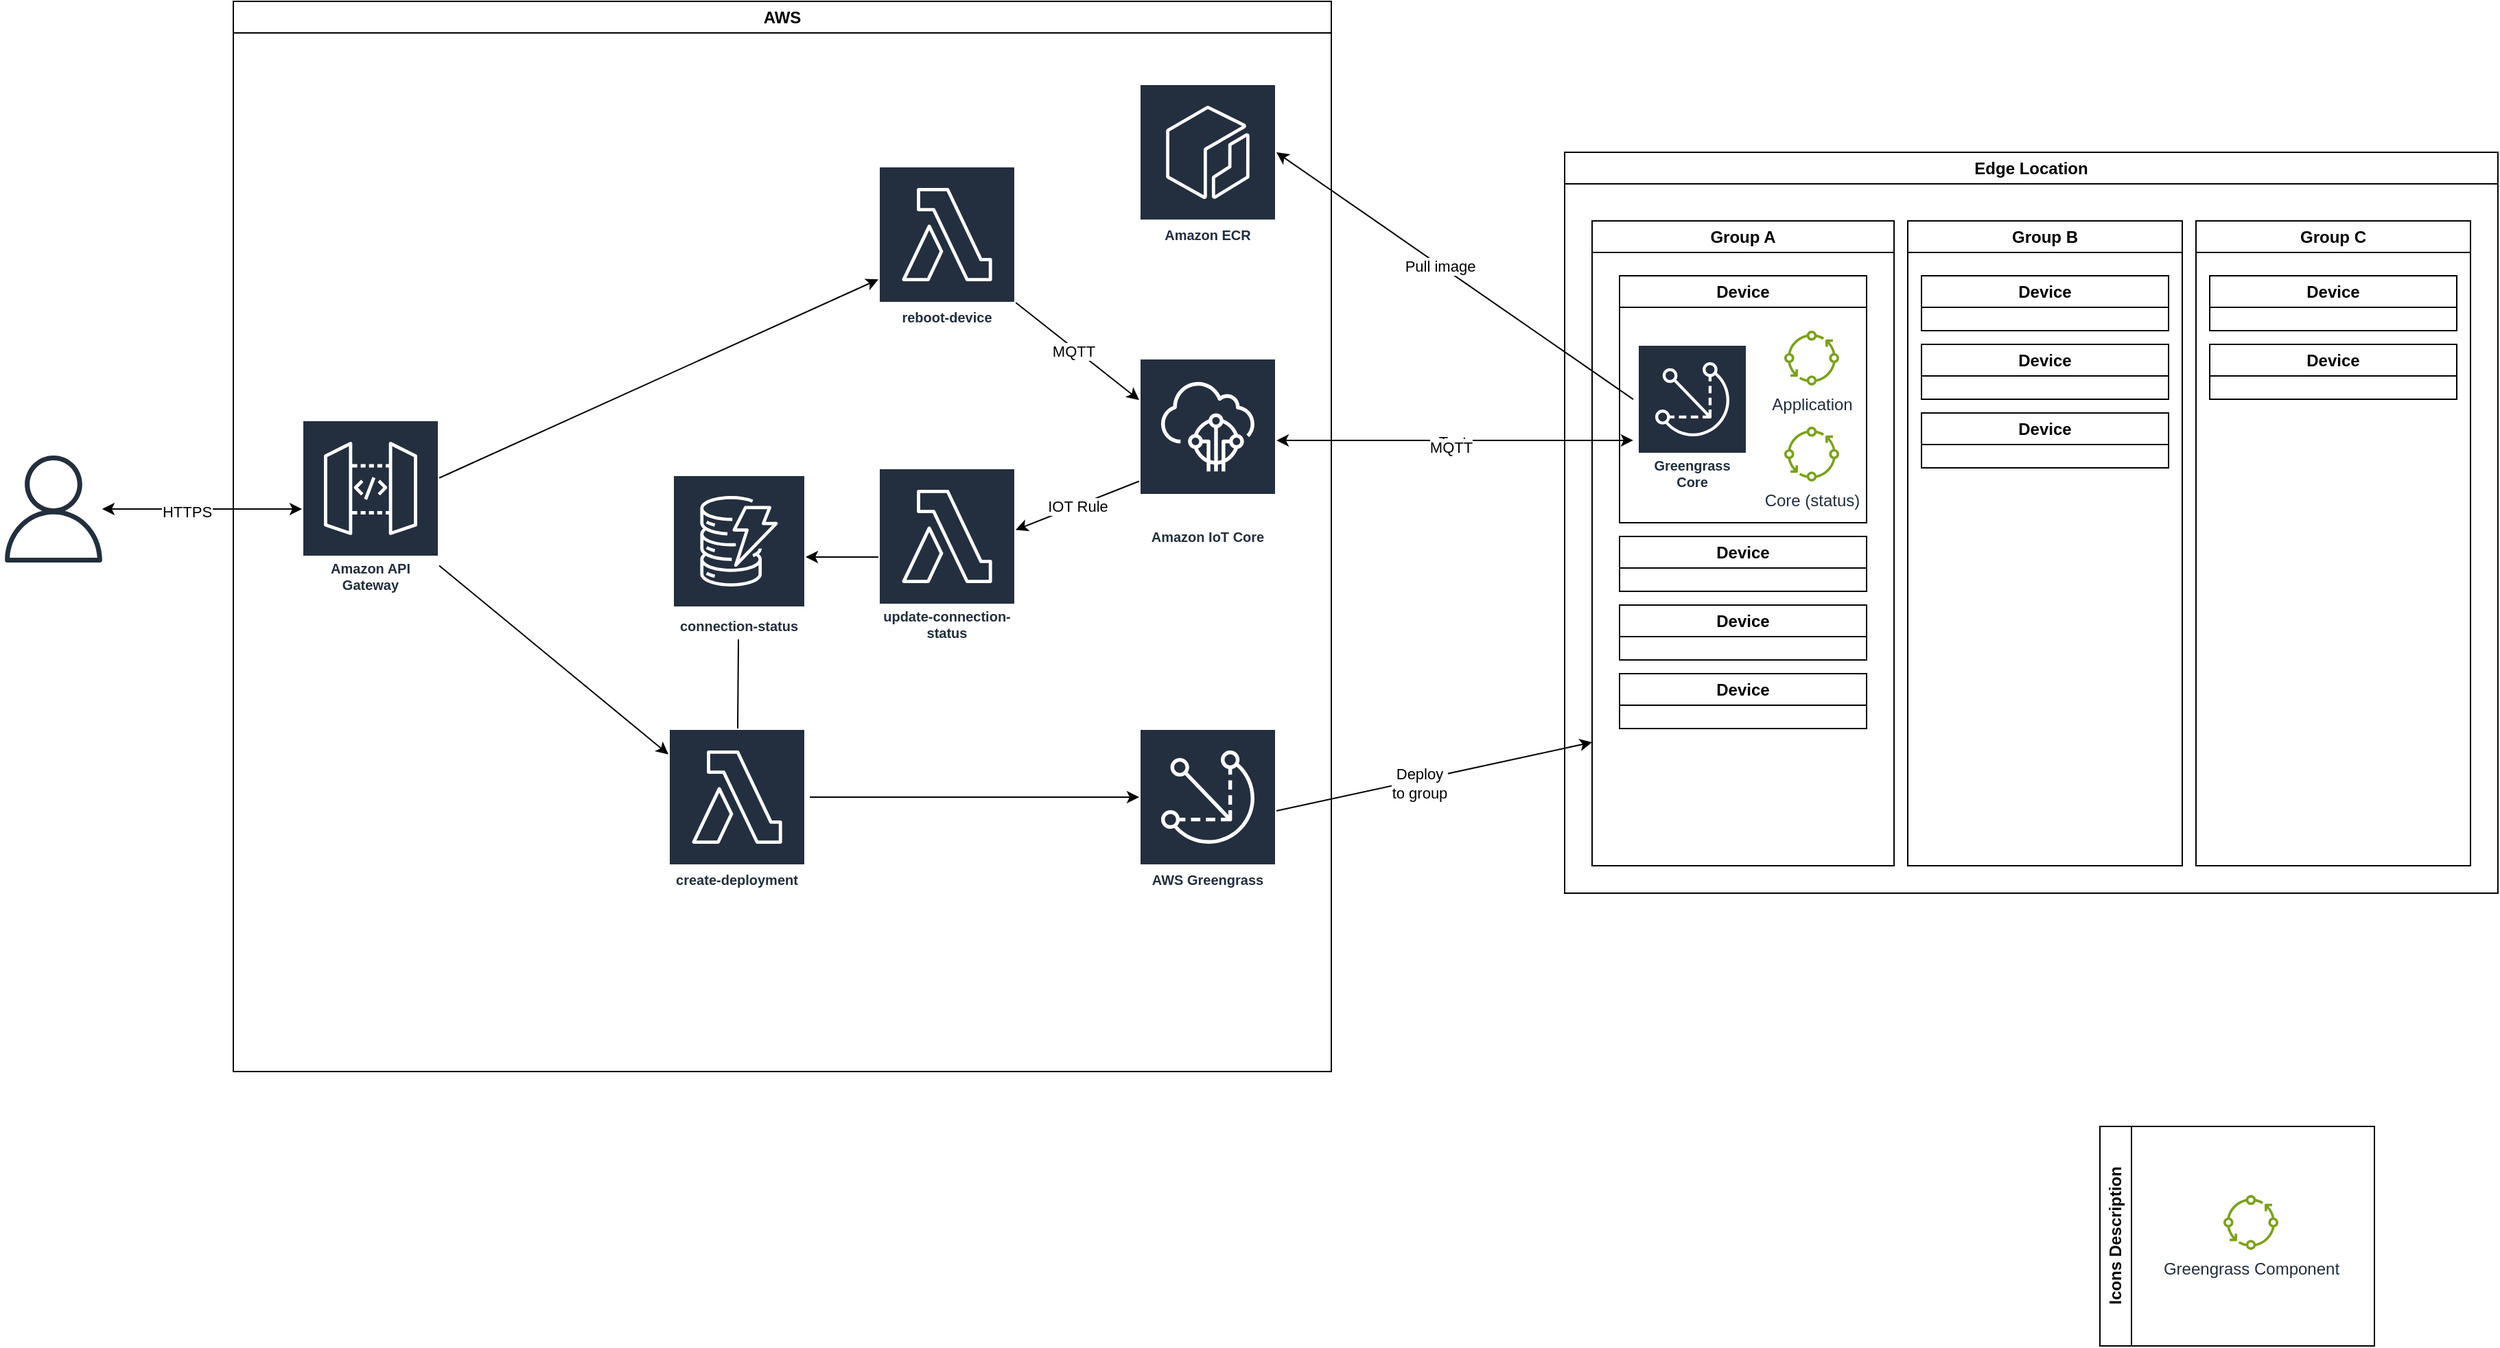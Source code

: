 <mxfile version="28.2.3">
  <diagram name="Side-1" id="4aOrvDR574CowG43dqmp">
    <mxGraphModel dx="2548" dy="1306" grid="1" gridSize="10" guides="1" tooltips="1" connect="1" arrows="1" fold="1" page="1" pageScale="1" pageWidth="827" pageHeight="1169" math="0" shadow="0">
      <root>
        <mxCell id="0" />
        <mxCell id="1" parent="0" />
        <mxCell id="MZCAMiVsQpiAYw7-ONOL-2" value="&lt;div&gt;AWS&lt;/div&gt;" style="swimlane;whiteSpace=wrap;html=1;" parent="1" vertex="1">
          <mxGeometry x="-580" y="40" width="800" height="780" as="geometry" />
        </mxCell>
        <mxCell id="plPRpTzKilKp2DHKRotJ-16" style="edgeStyle=none;rounded=0;orthogonalLoop=1;jettySize=auto;html=1;" edge="1" parent="MZCAMiVsQpiAYw7-ONOL-2" source="MZCAMiVsQpiAYw7-ONOL-10" target="MZCAMiVsQpiAYw7-ONOL-21">
          <mxGeometry relative="1" as="geometry" />
        </mxCell>
        <mxCell id="MZCAMiVsQpiAYw7-ONOL-10" value="Amazon API Gateway" style="sketch=0;outlineConnect=0;fontColor=#232F3E;gradientColor=none;strokeColor=#ffffff;fillColor=#232F3E;dashed=0;verticalLabelPosition=middle;verticalAlign=bottom;align=center;html=1;whiteSpace=wrap;fontSize=10;fontStyle=1;spacing=3;shape=mxgraph.aws4.productIcon;prIcon=mxgraph.aws4.api_gateway;" parent="MZCAMiVsQpiAYw7-ONOL-2" vertex="1">
          <mxGeometry x="50" y="305" width="100" height="130" as="geometry" />
        </mxCell>
        <mxCell id="MZCAMiVsQpiAYw7-ONOL-14" value="AWS Greengrass" style="sketch=0;outlineConnect=0;fontColor=#232F3E;gradientColor=none;strokeColor=#ffffff;fillColor=#232F3E;dashed=0;verticalLabelPosition=middle;verticalAlign=bottom;align=center;html=1;whiteSpace=wrap;fontSize=10;fontStyle=1;spacing=3;shape=mxgraph.aws4.productIcon;prIcon=mxgraph.aws4.greengrass;" parent="MZCAMiVsQpiAYw7-ONOL-2" vertex="1">
          <mxGeometry x="660" y="530" width="100" height="120" as="geometry" />
        </mxCell>
        <mxCell id="plPRpTzKilKp2DHKRotJ-4" value="" style="edgeStyle=orthogonalEdgeStyle;rounded=0;orthogonalLoop=1;jettySize=auto;html=1;" edge="1" parent="MZCAMiVsQpiAYw7-ONOL-2">
          <mxGeometry relative="1" as="geometry">
            <mxPoint x="420" y="580" as="sourcePoint" />
            <mxPoint x="660.0" y="580" as="targetPoint" />
          </mxGeometry>
        </mxCell>
        <mxCell id="MZCAMiVsQpiAYw7-ONOL-15" value="&lt;div&gt;create-deployment&lt;/div&gt;" style="sketch=0;outlineConnect=0;fontColor=#232F3E;gradientColor=none;strokeColor=#ffffff;fillColor=#232F3E;dashed=0;verticalLabelPosition=middle;verticalAlign=bottom;align=center;html=1;whiteSpace=wrap;fontSize=10;fontStyle=1;spacing=3;shape=mxgraph.aws4.productIcon;prIcon=mxgraph.aws4.lambda;" parent="MZCAMiVsQpiAYw7-ONOL-2" vertex="1">
          <mxGeometry x="317" y="530" width="100" height="120" as="geometry" />
        </mxCell>
        <mxCell id="plPRpTzKilKp2DHKRotJ-17" style="edgeStyle=none;rounded=0;orthogonalLoop=1;jettySize=auto;html=1;" edge="1" parent="MZCAMiVsQpiAYw7-ONOL-2" source="MZCAMiVsQpiAYw7-ONOL-21" target="MZCAMiVsQpiAYw7-ONOL-13">
          <mxGeometry relative="1" as="geometry" />
        </mxCell>
        <mxCell id="plPRpTzKilKp2DHKRotJ-18" value="MQTT" style="edgeLabel;html=1;align=center;verticalAlign=middle;resizable=0;points=[];" vertex="1" connectable="0" parent="plPRpTzKilKp2DHKRotJ-17">
          <mxGeometry x="-0.039" y="-2" relative="1" as="geometry">
            <mxPoint as="offset" />
          </mxGeometry>
        </mxCell>
        <mxCell id="MZCAMiVsQpiAYw7-ONOL-21" value="reboot-device" style="sketch=0;outlineConnect=0;fontColor=#232F3E;gradientColor=none;strokeColor=#ffffff;fillColor=#232F3E;dashed=0;verticalLabelPosition=middle;verticalAlign=bottom;align=center;html=1;whiteSpace=wrap;fontSize=10;fontStyle=1;spacing=3;shape=mxgraph.aws4.productIcon;prIcon=mxgraph.aws4.lambda;" parent="MZCAMiVsQpiAYw7-ONOL-2" vertex="1">
          <mxGeometry x="470" y="120" width="100" height="120" as="geometry" />
        </mxCell>
        <mxCell id="MZCAMiVsQpiAYw7-ONOL-16" value="connection-status" style="sketch=0;outlineConnect=0;fontColor=#232F3E;gradientColor=none;strokeColor=#ffffff;fillColor=#232F3E;dashed=0;verticalLabelPosition=middle;verticalAlign=bottom;align=center;html=1;whiteSpace=wrap;fontSize=10;fontStyle=1;spacing=3;shape=mxgraph.aws4.productIcon;prIcon=mxgraph.aws4.dynamodb;" parent="MZCAMiVsQpiAYw7-ONOL-2" vertex="1">
          <mxGeometry x="320" y="345" width="97" height="120" as="geometry" />
        </mxCell>
        <mxCell id="MZCAMiVsQpiAYw7-ONOL-46" value="Amazon ECR" style="sketch=0;outlineConnect=0;fontColor=#232F3E;gradientColor=none;strokeColor=#ffffff;fillColor=#232F3E;dashed=0;verticalLabelPosition=middle;verticalAlign=bottom;align=center;html=1;whiteSpace=wrap;fontSize=10;fontStyle=1;spacing=3;shape=mxgraph.aws4.productIcon;prIcon=mxgraph.aws4.ecr;" parent="MZCAMiVsQpiAYw7-ONOL-2" vertex="1">
          <mxGeometry x="660" y="60" width="100" height="120" as="geometry" />
        </mxCell>
        <mxCell id="plPRpTzKilKp2DHKRotJ-9" value="" style="edgeStyle=none;rounded=0;orthogonalLoop=1;jettySize=auto;html=1;" edge="1" parent="MZCAMiVsQpiAYw7-ONOL-2" source="MZCAMiVsQpiAYw7-ONOL-13" target="plPRpTzKilKp2DHKRotJ-8">
          <mxGeometry relative="1" as="geometry" />
        </mxCell>
        <mxCell id="plPRpTzKilKp2DHKRotJ-10" value="Text" style="edgeLabel;html=1;align=center;verticalAlign=middle;resizable=0;points=[];" vertex="1" connectable="0" parent="plPRpTzKilKp2DHKRotJ-9">
          <mxGeometry x="-0.007" y="-1" relative="1" as="geometry">
            <mxPoint as="offset" />
          </mxGeometry>
        </mxCell>
        <mxCell id="plPRpTzKilKp2DHKRotJ-11" value="IOT Rule" style="edgeLabel;html=1;align=center;verticalAlign=middle;resizable=0;points=[];" vertex="1" connectable="0" parent="plPRpTzKilKp2DHKRotJ-9">
          <mxGeometry x="0.009" relative="1" as="geometry">
            <mxPoint as="offset" />
          </mxGeometry>
        </mxCell>
        <mxCell id="MZCAMiVsQpiAYw7-ONOL-13" value="Amazon IoT Core" style="sketch=0;outlineConnect=0;fontColor=#232F3E;gradientColor=none;strokeColor=#ffffff;fillColor=#232F3E;dashed=0;verticalLabelPosition=middle;verticalAlign=bottom;align=center;html=1;whiteSpace=wrap;fontSize=10;fontStyle=1;spacing=3;shape=mxgraph.aws4.productIcon;prIcon=mxgraph.aws4.iot_core;" parent="MZCAMiVsQpiAYw7-ONOL-2" vertex="1">
          <mxGeometry x="660" y="260" width="100" height="140" as="geometry" />
        </mxCell>
        <mxCell id="plPRpTzKilKp2DHKRotJ-12" value="" style="edgeStyle=none;rounded=0;orthogonalLoop=1;jettySize=auto;html=1;" edge="1" parent="MZCAMiVsQpiAYw7-ONOL-2" source="plPRpTzKilKp2DHKRotJ-8" target="MZCAMiVsQpiAYw7-ONOL-16">
          <mxGeometry relative="1" as="geometry" />
        </mxCell>
        <mxCell id="plPRpTzKilKp2DHKRotJ-8" value="update-connection-status" style="sketch=0;outlineConnect=0;fontColor=#232F3E;gradientColor=none;strokeColor=#ffffff;fillColor=#232F3E;dashed=0;verticalLabelPosition=middle;verticalAlign=bottom;align=center;html=1;whiteSpace=wrap;fontSize=10;fontStyle=1;spacing=3;shape=mxgraph.aws4.productIcon;prIcon=mxgraph.aws4.lambda;" vertex="1" parent="MZCAMiVsQpiAYw7-ONOL-2">
          <mxGeometry x="470" y="340" width="100" height="130" as="geometry" />
        </mxCell>
        <mxCell id="plPRpTzKilKp2DHKRotJ-14" value="" style="endArrow=classic;html=1;rounded=0;" edge="1" parent="MZCAMiVsQpiAYw7-ONOL-2" source="MZCAMiVsQpiAYw7-ONOL-10" target="MZCAMiVsQpiAYw7-ONOL-15">
          <mxGeometry width="50" height="50" relative="1" as="geometry">
            <mxPoint x="82" y="370" as="sourcePoint" />
            <mxPoint x="252" y="555" as="targetPoint" />
          </mxGeometry>
        </mxCell>
        <mxCell id="plPRpTzKilKp2DHKRotJ-19" value="" style="endArrow=none;html=1;rounded=0;" edge="1" parent="MZCAMiVsQpiAYw7-ONOL-2" source="MZCAMiVsQpiAYw7-ONOL-15" target="MZCAMiVsQpiAYw7-ONOL-16">
          <mxGeometry width="50" height="50" relative="1" as="geometry">
            <mxPoint x="389" y="410" as="sourcePoint" />
            <mxPoint x="370" y="350" as="targetPoint" />
          </mxGeometry>
        </mxCell>
        <mxCell id="MZCAMiVsQpiAYw7-ONOL-3" value="&lt;div&gt;Edge Location&lt;/div&gt;" style="swimlane;whiteSpace=wrap;html=1;" parent="1" vertex="1">
          <mxGeometry x="390" y="150" width="680" height="540" as="geometry" />
        </mxCell>
        <mxCell id="MZCAMiVsQpiAYw7-ONOL-27" value="Group A" style="swimlane;whiteSpace=wrap;html=1;" parent="MZCAMiVsQpiAYw7-ONOL-3" vertex="1">
          <mxGeometry x="20" y="50" width="220" height="470" as="geometry" />
        </mxCell>
        <mxCell id="MZCAMiVsQpiAYw7-ONOL-30" value="Device" style="swimlane;whiteSpace=wrap;html=1;" parent="MZCAMiVsQpiAYw7-ONOL-27" vertex="1">
          <mxGeometry x="20" y="40" width="180" height="180" as="geometry" />
        </mxCell>
        <mxCell id="MZCAMiVsQpiAYw7-ONOL-11" value="Greengrass Core" style="sketch=0;outlineConnect=0;fontColor=#232F3E;gradientColor=none;strokeColor=#ffffff;fillColor=#232F3E;dashed=0;verticalLabelPosition=middle;verticalAlign=bottom;align=center;html=1;whiteSpace=wrap;fontSize=10;fontStyle=1;spacing=3;shape=mxgraph.aws4.productIcon;prIcon=mxgraph.aws4.greengrass;" parent="MZCAMiVsQpiAYw7-ONOL-30" vertex="1">
          <mxGeometry x="13" y="50" width="80" height="110" as="geometry" />
        </mxCell>
        <mxCell id="MZCAMiVsQpiAYw7-ONOL-47" value="Application" style="sketch=0;outlineConnect=0;fontColor=#232F3E;gradientColor=none;fillColor=#7AA116;strokeColor=none;dashed=0;verticalLabelPosition=bottom;verticalAlign=top;align=center;html=1;fontSize=12;fontStyle=0;aspect=fixed;pointerEvents=1;shape=mxgraph.aws4.iot_greengrass_component;" parent="MZCAMiVsQpiAYw7-ONOL-30" vertex="1">
          <mxGeometry x="120" y="40" width="40" height="40" as="geometry" />
        </mxCell>
        <mxCell id="MZCAMiVsQpiAYw7-ONOL-63" value="Core (status)" style="sketch=0;outlineConnect=0;fontColor=#232F3E;gradientColor=none;fillColor=#7AA116;strokeColor=none;dashed=0;verticalLabelPosition=bottom;verticalAlign=top;align=center;html=1;fontSize=12;fontStyle=0;aspect=fixed;pointerEvents=1;shape=mxgraph.aws4.iot_greengrass_component;" parent="MZCAMiVsQpiAYw7-ONOL-30" vertex="1">
          <mxGeometry x="120" y="110" width="40" height="40" as="geometry" />
        </mxCell>
        <mxCell id="MZCAMiVsQpiAYw7-ONOL-31" value="Device" style="swimlane;whiteSpace=wrap;html=1;" parent="MZCAMiVsQpiAYw7-ONOL-27" vertex="1">
          <mxGeometry x="20" y="230" width="180" height="40" as="geometry" />
        </mxCell>
        <mxCell id="MZCAMiVsQpiAYw7-ONOL-38" value="Device" style="swimlane;whiteSpace=wrap;html=1;" parent="MZCAMiVsQpiAYw7-ONOL-27" vertex="1">
          <mxGeometry x="20" y="280" width="180" height="40" as="geometry" />
        </mxCell>
        <mxCell id="MZCAMiVsQpiAYw7-ONOL-39" value="Device" style="swimlane;whiteSpace=wrap;html=1;" parent="MZCAMiVsQpiAYw7-ONOL-27" vertex="1">
          <mxGeometry x="20" y="330" width="180" height="40" as="geometry" />
        </mxCell>
        <mxCell id="MZCAMiVsQpiAYw7-ONOL-28" value="Group B" style="swimlane;whiteSpace=wrap;html=1;" parent="MZCAMiVsQpiAYw7-ONOL-3" vertex="1">
          <mxGeometry x="250" y="50" width="200" height="470" as="geometry" />
        </mxCell>
        <mxCell id="MZCAMiVsQpiAYw7-ONOL-40" value="Device" style="swimlane;whiteSpace=wrap;html=1;" parent="MZCAMiVsQpiAYw7-ONOL-28" vertex="1">
          <mxGeometry x="10" y="40" width="180" height="40" as="geometry" />
        </mxCell>
        <mxCell id="MZCAMiVsQpiAYw7-ONOL-41" value="Device" style="swimlane;whiteSpace=wrap;html=1;" parent="MZCAMiVsQpiAYw7-ONOL-28" vertex="1">
          <mxGeometry x="10" y="90" width="180" height="40" as="geometry" />
        </mxCell>
        <mxCell id="MZCAMiVsQpiAYw7-ONOL-42" value="Device" style="swimlane;whiteSpace=wrap;html=1;" parent="MZCAMiVsQpiAYw7-ONOL-28" vertex="1">
          <mxGeometry x="10" y="140" width="180" height="40" as="geometry" />
        </mxCell>
        <mxCell id="MZCAMiVsQpiAYw7-ONOL-29" value="Group C" style="swimlane;whiteSpace=wrap;html=1;" parent="MZCAMiVsQpiAYw7-ONOL-3" vertex="1">
          <mxGeometry x="460" y="50" width="200" height="470" as="geometry" />
        </mxCell>
        <mxCell id="MZCAMiVsQpiAYw7-ONOL-43" value="Device" style="swimlane;whiteSpace=wrap;html=1;" parent="MZCAMiVsQpiAYw7-ONOL-29" vertex="1">
          <mxGeometry x="10" y="40" width="180" height="40" as="geometry" />
        </mxCell>
        <mxCell id="MZCAMiVsQpiAYw7-ONOL-44" value="Device" style="swimlane;whiteSpace=wrap;html=1;" parent="MZCAMiVsQpiAYw7-ONOL-29" vertex="1">
          <mxGeometry x="10" y="90" width="180" height="40" as="geometry" />
        </mxCell>
        <mxCell id="MZCAMiVsQpiAYw7-ONOL-17" value="" style="sketch=0;outlineConnect=0;fontColor=#232F3E;gradientColor=none;fillColor=#232F3D;strokeColor=none;dashed=0;verticalLabelPosition=bottom;verticalAlign=top;align=center;html=1;fontSize=12;fontStyle=0;aspect=fixed;pointerEvents=1;shape=mxgraph.aws4.user;" parent="1" vertex="1">
          <mxGeometry x="-750" y="371" width="78" height="78" as="geometry" />
        </mxCell>
        <mxCell id="MZCAMiVsQpiAYw7-ONOL-69" value="Icons Description" style="swimlane;horizontal=0;whiteSpace=wrap;html=1;" parent="1" vertex="1">
          <mxGeometry x="780" y="860" width="200" height="160" as="geometry" />
        </mxCell>
        <mxCell id="MZCAMiVsQpiAYw7-ONOL-64" value="Greengrass Component" style="sketch=0;outlineConnect=0;fontColor=#232F3E;gradientColor=none;fillColor=#7AA116;strokeColor=none;dashed=0;verticalLabelPosition=bottom;verticalAlign=top;align=center;html=1;fontSize=12;fontStyle=0;aspect=fixed;pointerEvents=1;shape=mxgraph.aws4.iot_greengrass_component;" parent="MZCAMiVsQpiAYw7-ONOL-69" vertex="1">
          <mxGeometry x="90" y="50" width="40" height="40" as="geometry" />
        </mxCell>
        <mxCell id="MZCAMiVsQpiAYw7-ONOL-70" value="" style="endArrow=classic;html=1;rounded=0;exitX=1;exitY=0.5;exitDx=0;exitDy=0;exitPerimeter=0;" parent="1" source="MZCAMiVsQpiAYw7-ONOL-14" edge="1">
          <mxGeometry width="50" height="50" relative="1" as="geometry">
            <mxPoint x="230" y="440" as="sourcePoint" />
            <mxPoint x="410" y="580" as="targetPoint" />
          </mxGeometry>
        </mxCell>
        <mxCell id="MZCAMiVsQpiAYw7-ONOL-71" value="Deploy&lt;br&gt;to group" style="edgeLabel;html=1;align=center;verticalAlign=middle;resizable=0;points=[];" parent="MZCAMiVsQpiAYw7-ONOL-70" vertex="1" connectable="0">
          <mxGeometry x="-0.102" y="-2" relative="1" as="geometry">
            <mxPoint as="offset" />
          </mxGeometry>
        </mxCell>
        <mxCell id="MZCAMiVsQpiAYw7-ONOL-72" value="" style="endArrow=classic;html=1;rounded=0;entryX=1;entryY=0.417;entryDx=0;entryDy=0;entryPerimeter=0;exitX=-0.038;exitY=0.364;exitDx=0;exitDy=0;exitPerimeter=0;" parent="1" source="MZCAMiVsQpiAYw7-ONOL-11" target="MZCAMiVsQpiAYw7-ONOL-46" edge="1">
          <mxGeometry width="50" height="50" relative="1" as="geometry">
            <mxPoint x="280" y="300" as="sourcePoint" />
            <mxPoint x="330" y="250" as="targetPoint" />
          </mxGeometry>
        </mxCell>
        <mxCell id="MZCAMiVsQpiAYw7-ONOL-73" value="Pull image" style="edgeLabel;html=1;align=center;verticalAlign=middle;resizable=0;points=[];" parent="MZCAMiVsQpiAYw7-ONOL-72" vertex="1" connectable="0">
          <mxGeometry x="0.08" relative="1" as="geometry">
            <mxPoint x="-1" as="offset" />
          </mxGeometry>
        </mxCell>
        <mxCell id="plPRpTzKilKp2DHKRotJ-1" value="" style="endArrow=classic;startArrow=classic;html=1;rounded=0;exitX=1;exitY=0.429;exitDx=0;exitDy=0;exitPerimeter=0;entryX=-0.038;entryY=0.636;entryDx=0;entryDy=0;entryPerimeter=0;" edge="1" parent="1" source="MZCAMiVsQpiAYw7-ONOL-13" target="MZCAMiVsQpiAYw7-ONOL-11">
          <mxGeometry width="50" height="50" relative="1" as="geometry">
            <mxPoint x="280" y="620" as="sourcePoint" />
            <mxPoint x="360" y="380" as="targetPoint" />
          </mxGeometry>
        </mxCell>
        <mxCell id="plPRpTzKilKp2DHKRotJ-2" value="Text" style="edgeLabel;html=1;align=center;verticalAlign=middle;resizable=0;points=[];" vertex="1" connectable="0" parent="plPRpTzKilKp2DHKRotJ-1">
          <mxGeometry x="-0.025" y="-1" relative="1" as="geometry">
            <mxPoint x="1" as="offset" />
          </mxGeometry>
        </mxCell>
        <mxCell id="plPRpTzKilKp2DHKRotJ-3" value="MQTT" style="edgeLabel;html=1;align=center;verticalAlign=middle;resizable=0;points=[];" vertex="1" connectable="0" parent="plPRpTzKilKp2DHKRotJ-1">
          <mxGeometry x="-0.023" y="-5" relative="1" as="geometry">
            <mxPoint as="offset" />
          </mxGeometry>
        </mxCell>
        <mxCell id="plPRpTzKilKp2DHKRotJ-24" value="" style="endArrow=classic;startArrow=classic;html=1;rounded=0;" edge="1" parent="1" source="MZCAMiVsQpiAYw7-ONOL-17" target="MZCAMiVsQpiAYw7-ONOL-10">
          <mxGeometry width="50" height="50" relative="1" as="geometry">
            <mxPoint x="-660" y="450" as="sourcePoint" />
            <mxPoint x="-610" y="400" as="targetPoint" />
          </mxGeometry>
        </mxCell>
        <mxCell id="plPRpTzKilKp2DHKRotJ-25" value="HTTPS" style="edgeLabel;html=1;align=center;verticalAlign=middle;resizable=0;points=[];" vertex="1" connectable="0" parent="plPRpTzKilKp2DHKRotJ-24">
          <mxGeometry x="-0.16" y="-2" relative="1" as="geometry">
            <mxPoint as="offset" />
          </mxGeometry>
        </mxCell>
      </root>
    </mxGraphModel>
  </diagram>
</mxfile>
